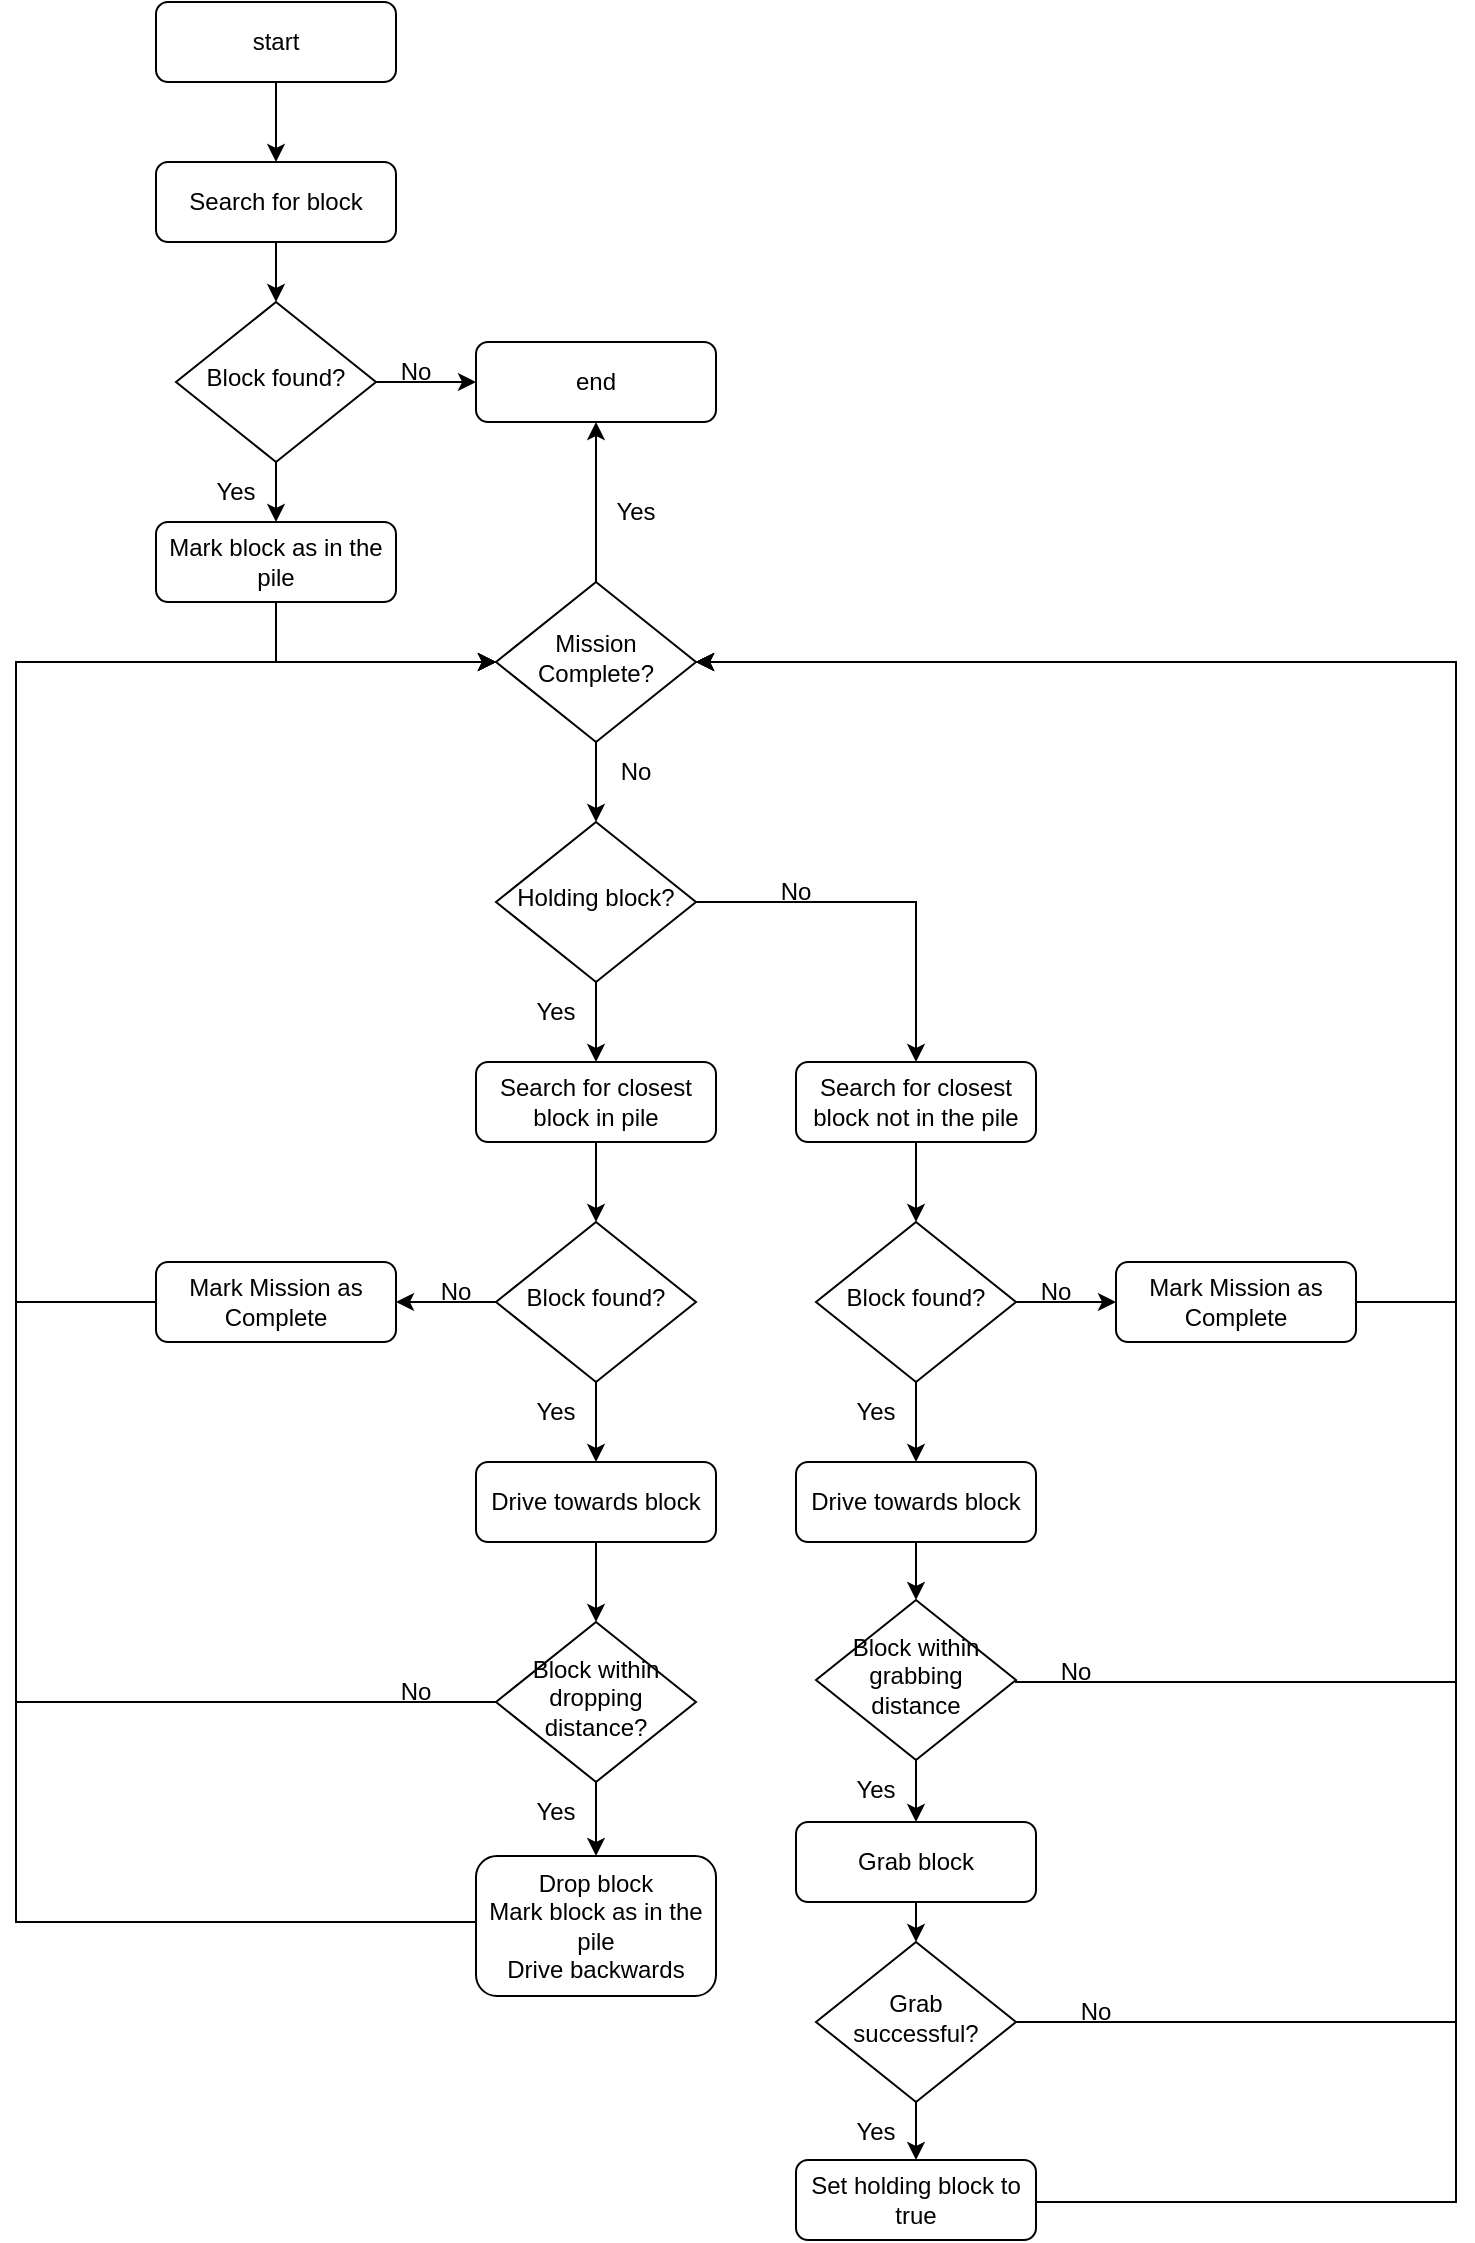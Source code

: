 <mxfile version="22.0.5" type="device" pages="2">
  <diagram id="C5RBs43oDa-KdzZeNtuy" name="Page-1">
    <mxGraphModel dx="1364" dy="915" grid="1" gridSize="10" guides="1" tooltips="1" connect="1" arrows="1" fold="1" page="1" pageScale="1" pageWidth="827" pageHeight="1169" math="0" shadow="0">
      <root>
        <mxCell id="WIyWlLk6GJQsqaUBKTNV-0" />
        <mxCell id="WIyWlLk6GJQsqaUBKTNV-1" parent="WIyWlLk6GJQsqaUBKTNV-0" />
        <mxCell id="WIE8i_KkqBwCoUOZp5om-15" value="" style="edgeStyle=none;rounded=0;orthogonalLoop=1;jettySize=auto;html=1;" edge="1" parent="WIyWlLk6GJQsqaUBKTNV-1" source="WIyWlLk6GJQsqaUBKTNV-3" target="WIyWlLk6GJQsqaUBKTNV-7">
          <mxGeometry relative="1" as="geometry" />
        </mxCell>
        <mxCell id="WIyWlLk6GJQsqaUBKTNV-3" value="start" style="rounded=1;whiteSpace=wrap;html=1;fontSize=12;glass=0;strokeWidth=1;shadow=0;" parent="WIyWlLk6GJQsqaUBKTNV-1" vertex="1">
          <mxGeometry x="160" y="10" width="120" height="40" as="geometry" />
        </mxCell>
        <mxCell id="WIE8i_KkqBwCoUOZp5om-53" value="" style="edgeStyle=orthogonalEdgeStyle;rounded=0;orthogonalLoop=1;jettySize=auto;html=1;" edge="1" parent="WIyWlLk6GJQsqaUBKTNV-1" source="WIyWlLk6GJQsqaUBKTNV-7" target="WIE8i_KkqBwCoUOZp5om-52">
          <mxGeometry relative="1" as="geometry" />
        </mxCell>
        <mxCell id="WIyWlLk6GJQsqaUBKTNV-7" value="Search for block" style="rounded=1;whiteSpace=wrap;html=1;fontSize=12;glass=0;strokeWidth=1;shadow=0;" parent="WIyWlLk6GJQsqaUBKTNV-1" vertex="1">
          <mxGeometry x="160" y="90" width="120" height="40" as="geometry" />
        </mxCell>
        <mxCell id="WIE8i_KkqBwCoUOZp5om-17" value="" style="edgeStyle=none;rounded=0;orthogonalLoop=1;jettySize=auto;html=1;" edge="1" parent="WIyWlLk6GJQsqaUBKTNV-1" source="WIyWlLk6GJQsqaUBKTNV-10" target="WIE8i_KkqBwCoUOZp5om-6">
          <mxGeometry relative="1" as="geometry" />
        </mxCell>
        <mxCell id="WIE8i_KkqBwCoUOZp5om-18" value="" style="edgeStyle=none;rounded=0;orthogonalLoop=1;jettySize=auto;html=1;" edge="1" parent="WIyWlLk6GJQsqaUBKTNV-1" source="WIyWlLk6GJQsqaUBKTNV-10" target="WIE8i_KkqBwCoUOZp5om-0">
          <mxGeometry relative="1" as="geometry" />
        </mxCell>
        <mxCell id="WIyWlLk6GJQsqaUBKTNV-10" value="Mission Complete?" style="rhombus;whiteSpace=wrap;html=1;shadow=0;fontFamily=Helvetica;fontSize=12;align=center;strokeWidth=1;spacing=6;spacingTop=-4;" parent="WIyWlLk6GJQsqaUBKTNV-1" vertex="1">
          <mxGeometry x="330" y="300" width="100" height="80" as="geometry" />
        </mxCell>
        <mxCell id="WIE8i_KkqBwCoUOZp5om-44" style="edgeStyle=orthogonalEdgeStyle;rounded=0;orthogonalLoop=1;jettySize=auto;html=1;exitX=0.5;exitY=1;exitDx=0;exitDy=0;entryX=0;entryY=0.5;entryDx=0;entryDy=0;" edge="1" parent="WIyWlLk6GJQsqaUBKTNV-1" source="WIyWlLk6GJQsqaUBKTNV-12" target="WIyWlLk6GJQsqaUBKTNV-10">
          <mxGeometry relative="1" as="geometry" />
        </mxCell>
        <mxCell id="WIyWlLk6GJQsqaUBKTNV-12" value="Mark block as in the pile" style="rounded=1;whiteSpace=wrap;html=1;fontSize=12;glass=0;strokeWidth=1;shadow=0;" parent="WIyWlLk6GJQsqaUBKTNV-1" vertex="1">
          <mxGeometry x="160" y="270" width="120" height="40" as="geometry" />
        </mxCell>
        <mxCell id="WIE8i_KkqBwCoUOZp5om-47" value="" style="edgeStyle=orthogonalEdgeStyle;rounded=0;orthogonalLoop=1;jettySize=auto;html=1;exitX=1;exitY=0.5;exitDx=0;exitDy=0;" edge="1" parent="WIyWlLk6GJQsqaUBKTNV-1" source="WIE8i_KkqBwCoUOZp5om-0" target="WIE8i_KkqBwCoUOZp5om-3">
          <mxGeometry relative="1" as="geometry" />
        </mxCell>
        <mxCell id="WIE8i_KkqBwCoUOZp5om-0" value="Holding block?" style="rhombus;whiteSpace=wrap;html=1;shadow=0;fontFamily=Helvetica;fontSize=12;align=center;strokeWidth=1;spacing=6;spacingTop=-4;" vertex="1" parent="WIyWlLk6GJQsqaUBKTNV-1">
          <mxGeometry x="330" y="420" width="100" height="80" as="geometry" />
        </mxCell>
        <mxCell id="WIE8i_KkqBwCoUOZp5om-37" value="" style="edgeStyle=none;rounded=0;orthogonalLoop=1;jettySize=auto;html=1;" edge="1" parent="WIyWlLk6GJQsqaUBKTNV-1" source="WIE8i_KkqBwCoUOZp5om-1" target="WIE8i_KkqBwCoUOZp5om-2">
          <mxGeometry relative="1" as="geometry" />
        </mxCell>
        <mxCell id="WIE8i_KkqBwCoUOZp5om-40" value="" style="edgeStyle=none;rounded=0;orthogonalLoop=1;jettySize=auto;html=1;" edge="1" parent="WIyWlLk6GJQsqaUBKTNV-1" source="WIE8i_KkqBwCoUOZp5om-0" target="WIE8i_KkqBwCoUOZp5om-1">
          <mxGeometry relative="1" as="geometry" />
        </mxCell>
        <mxCell id="WIE8i_KkqBwCoUOZp5om-1" value="Search for closest block in pile" style="rounded=1;whiteSpace=wrap;html=1;fontSize=12;glass=0;strokeWidth=1;shadow=0;" vertex="1" parent="WIyWlLk6GJQsqaUBKTNV-1">
          <mxGeometry x="320" y="540" width="120" height="40" as="geometry" />
        </mxCell>
        <mxCell id="WIE8i_KkqBwCoUOZp5om-36" value="" style="edgeStyle=none;rounded=0;orthogonalLoop=1;jettySize=auto;html=1;" edge="1" parent="WIyWlLk6GJQsqaUBKTNV-1" source="WIE8i_KkqBwCoUOZp5om-2" target="WIE8i_KkqBwCoUOZp5om-10">
          <mxGeometry relative="1" as="geometry" />
        </mxCell>
        <mxCell id="WIE8i_KkqBwCoUOZp5om-2" value="Block found?" style="rhombus;whiteSpace=wrap;html=1;shadow=0;fontFamily=Helvetica;fontSize=12;align=center;strokeWidth=1;spacing=6;spacingTop=-4;" vertex="1" parent="WIyWlLk6GJQsqaUBKTNV-1">
          <mxGeometry x="330" y="620" width="100" height="80" as="geometry" />
        </mxCell>
        <mxCell id="WIE8i_KkqBwCoUOZp5om-38" value="" style="edgeStyle=none;rounded=0;orthogonalLoop=1;jettySize=auto;html=1;" edge="1" parent="WIyWlLk6GJQsqaUBKTNV-1" source="WIE8i_KkqBwCoUOZp5om-3" target="WIE8i_KkqBwCoUOZp5om-4">
          <mxGeometry relative="1" as="geometry" />
        </mxCell>
        <mxCell id="WIE8i_KkqBwCoUOZp5om-3" value="Search for closest block not in the pile" style="rounded=1;whiteSpace=wrap;html=1;fontSize=12;glass=0;strokeWidth=1;shadow=0;" vertex="1" parent="WIyWlLk6GJQsqaUBKTNV-1">
          <mxGeometry x="480" y="540" width="120" height="40" as="geometry" />
        </mxCell>
        <mxCell id="WIE8i_KkqBwCoUOZp5om-35" value="" style="edgeStyle=none;rounded=0;orthogonalLoop=1;jettySize=auto;html=1;" edge="1" parent="WIyWlLk6GJQsqaUBKTNV-1" source="WIE8i_KkqBwCoUOZp5om-4" target="WIE8i_KkqBwCoUOZp5om-11">
          <mxGeometry relative="1" as="geometry" />
        </mxCell>
        <mxCell id="WIE8i_KkqBwCoUOZp5om-4" value="Block found?" style="rhombus;whiteSpace=wrap;html=1;shadow=0;fontFamily=Helvetica;fontSize=12;align=center;strokeWidth=1;spacing=6;spacingTop=-4;" vertex="1" parent="WIyWlLk6GJQsqaUBKTNV-1">
          <mxGeometry x="490" y="620" width="100" height="80" as="geometry" />
        </mxCell>
        <mxCell id="WIE8i_KkqBwCoUOZp5om-6" value="end" style="rounded=1;whiteSpace=wrap;html=1;fontSize=12;glass=0;strokeWidth=1;shadow=0;" vertex="1" parent="WIyWlLk6GJQsqaUBKTNV-1">
          <mxGeometry x="320" y="180" width="120" height="40" as="geometry" />
        </mxCell>
        <mxCell id="WIE8i_KkqBwCoUOZp5om-28" value="" style="edgeStyle=none;rounded=0;orthogonalLoop=1;jettySize=auto;html=1;" edge="1" parent="WIyWlLk6GJQsqaUBKTNV-1" source="WIE8i_KkqBwCoUOZp5om-7" target="WIE8i_KkqBwCoUOZp5om-8">
          <mxGeometry relative="1" as="geometry" />
        </mxCell>
        <mxCell id="WIE8i_KkqBwCoUOZp5om-31" value="" style="edgeStyle=none;rounded=0;orthogonalLoop=1;jettySize=auto;html=1;" edge="1" parent="WIyWlLk6GJQsqaUBKTNV-1" source="WIE8i_KkqBwCoUOZp5om-2" target="WIE8i_KkqBwCoUOZp5om-7">
          <mxGeometry relative="1" as="geometry" />
        </mxCell>
        <mxCell id="WIE8i_KkqBwCoUOZp5om-7" value="Drive towards block" style="rounded=1;whiteSpace=wrap;html=1;fontSize=12;glass=0;strokeWidth=1;shadow=0;" vertex="1" parent="WIyWlLk6GJQsqaUBKTNV-1">
          <mxGeometry x="320" y="740" width="120" height="40" as="geometry" />
        </mxCell>
        <mxCell id="WIE8i_KkqBwCoUOZp5om-21" value="" style="edgeStyle=none;rounded=0;orthogonalLoop=1;jettySize=auto;html=1;" edge="1" parent="WIyWlLk6GJQsqaUBKTNV-1" source="WIE8i_KkqBwCoUOZp5om-8" target="WIE8i_KkqBwCoUOZp5om-9">
          <mxGeometry relative="1" as="geometry" />
        </mxCell>
        <mxCell id="WIE8i_KkqBwCoUOZp5om-48" style="edgeStyle=orthogonalEdgeStyle;rounded=0;orthogonalLoop=1;jettySize=auto;html=1;exitX=0;exitY=0.5;exitDx=0;exitDy=0;entryX=0;entryY=0.5;entryDx=0;entryDy=0;" edge="1" parent="WIyWlLk6GJQsqaUBKTNV-1" source="WIE8i_KkqBwCoUOZp5om-8" target="WIyWlLk6GJQsqaUBKTNV-10">
          <mxGeometry relative="1" as="geometry">
            <Array as="points">
              <mxPoint x="90" y="860" />
              <mxPoint x="90" y="340" />
            </Array>
          </mxGeometry>
        </mxCell>
        <mxCell id="WIE8i_KkqBwCoUOZp5om-8" value="Block within dropping distance?" style="rhombus;whiteSpace=wrap;html=1;shadow=0;fontFamily=Helvetica;fontSize=12;align=center;strokeWidth=1;spacing=6;spacingTop=-4;" vertex="1" parent="WIyWlLk6GJQsqaUBKTNV-1">
          <mxGeometry x="330" y="820" width="100" height="80" as="geometry" />
        </mxCell>
        <mxCell id="WIE8i_KkqBwCoUOZp5om-9" value="&lt;div&gt;Drop block&lt;/div&gt;&lt;div&gt;Mark block as in the pile&lt;/div&gt;&lt;div&gt;Drive backwards&lt;br&gt;&lt;/div&gt;" style="rounded=1;whiteSpace=wrap;html=1;fontSize=12;glass=0;strokeWidth=1;shadow=0;" vertex="1" parent="WIyWlLk6GJQsqaUBKTNV-1">
          <mxGeometry x="320" y="937" width="120" height="70" as="geometry" />
        </mxCell>
        <mxCell id="WIE8i_KkqBwCoUOZp5om-10" value="Mark Mission as Complete" style="rounded=1;whiteSpace=wrap;html=1;fontSize=12;glass=0;strokeWidth=1;shadow=0;" vertex="1" parent="WIyWlLk6GJQsqaUBKTNV-1">
          <mxGeometry x="160" y="640" width="120" height="40" as="geometry" />
        </mxCell>
        <mxCell id="WIE8i_KkqBwCoUOZp5om-59" style="edgeStyle=orthogonalEdgeStyle;rounded=0;orthogonalLoop=1;jettySize=auto;html=1;exitX=1;exitY=0.5;exitDx=0;exitDy=0;entryX=1;entryY=0.5;entryDx=0;entryDy=0;" edge="1" parent="WIyWlLk6GJQsqaUBKTNV-1" source="WIE8i_KkqBwCoUOZp5om-11" target="WIyWlLk6GJQsqaUBKTNV-10">
          <mxGeometry relative="1" as="geometry">
            <Array as="points">
              <mxPoint x="810" y="660" />
              <mxPoint x="810" y="340" />
            </Array>
          </mxGeometry>
        </mxCell>
        <mxCell id="WIE8i_KkqBwCoUOZp5om-11" value="Mark Mission as Complete" style="rounded=1;whiteSpace=wrap;html=1;fontSize=12;glass=0;strokeWidth=1;shadow=0;" vertex="1" parent="WIyWlLk6GJQsqaUBKTNV-1">
          <mxGeometry x="640" y="640" width="120" height="40" as="geometry" />
        </mxCell>
        <mxCell id="WIE8i_KkqBwCoUOZp5om-32" value="" style="edgeStyle=none;rounded=0;orthogonalLoop=1;jettySize=auto;html=1;" edge="1" parent="WIyWlLk6GJQsqaUBKTNV-1" source="WIE8i_KkqBwCoUOZp5om-4" target="WIE8i_KkqBwCoUOZp5om-12">
          <mxGeometry relative="1" as="geometry" />
        </mxCell>
        <mxCell id="WIE8i_KkqBwCoUOZp5om-42" value="" style="edgeStyle=none;rounded=0;orthogonalLoop=1;jettySize=auto;html=1;" edge="1" parent="WIyWlLk6GJQsqaUBKTNV-1" source="WIE8i_KkqBwCoUOZp5om-12" target="WIE8i_KkqBwCoUOZp5om-13">
          <mxGeometry relative="1" as="geometry" />
        </mxCell>
        <mxCell id="WIE8i_KkqBwCoUOZp5om-12" value="Drive towards block" style="rounded=1;whiteSpace=wrap;html=1;fontSize=12;glass=0;strokeWidth=1;shadow=0;" vertex="1" parent="WIyWlLk6GJQsqaUBKTNV-1">
          <mxGeometry x="480" y="740" width="120" height="40" as="geometry" />
        </mxCell>
        <mxCell id="WIE8i_KkqBwCoUOZp5om-23" value="" style="edgeStyle=none;rounded=0;orthogonalLoop=1;jettySize=auto;html=1;entryX=0.5;entryY=0;entryDx=0;entryDy=0;" edge="1" parent="WIyWlLk6GJQsqaUBKTNV-1" source="WIE8i_KkqBwCoUOZp5om-13" target="WIE8i_KkqBwCoUOZp5om-24">
          <mxGeometry relative="1" as="geometry">
            <mxPoint x="540" y="917" as="targetPoint" />
          </mxGeometry>
        </mxCell>
        <mxCell id="WIE8i_KkqBwCoUOZp5om-13" value="Block within grabbing distance" style="rhombus;whiteSpace=wrap;html=1;shadow=0;fontFamily=Helvetica;fontSize=12;align=center;strokeWidth=1;spacing=6;spacingTop=-4;" vertex="1" parent="WIyWlLk6GJQsqaUBKTNV-1">
          <mxGeometry x="490" y="809" width="100" height="80" as="geometry" />
        </mxCell>
        <mxCell id="WIE8i_KkqBwCoUOZp5om-34" value="" style="edgeStyle=none;rounded=0;orthogonalLoop=1;jettySize=auto;html=1;" edge="1" parent="WIyWlLk6GJQsqaUBKTNV-1" source="WIE8i_KkqBwCoUOZp5om-24" target="WIE8i_KkqBwCoUOZp5om-25">
          <mxGeometry relative="1" as="geometry" />
        </mxCell>
        <mxCell id="WIE8i_KkqBwCoUOZp5om-24" value="Grab block" style="rounded=1;whiteSpace=wrap;html=1;fontSize=12;glass=0;strokeWidth=1;shadow=0;" vertex="1" parent="WIyWlLk6GJQsqaUBKTNV-1">
          <mxGeometry x="480" y="920" width="120" height="40" as="geometry" />
        </mxCell>
        <mxCell id="WIE8i_KkqBwCoUOZp5om-27" value="" style="edgeStyle=none;rounded=0;orthogonalLoop=1;jettySize=auto;html=1;" edge="1" parent="WIyWlLk6GJQsqaUBKTNV-1" source="WIE8i_KkqBwCoUOZp5om-25" target="WIE8i_KkqBwCoUOZp5om-26">
          <mxGeometry relative="1" as="geometry" />
        </mxCell>
        <mxCell id="WIE8i_KkqBwCoUOZp5om-57" style="edgeStyle=orthogonalEdgeStyle;rounded=0;orthogonalLoop=1;jettySize=auto;html=1;exitX=1;exitY=0.5;exitDx=0;exitDy=0;entryX=1;entryY=0.5;entryDx=0;entryDy=0;" edge="1" parent="WIyWlLk6GJQsqaUBKTNV-1" source="WIE8i_KkqBwCoUOZp5om-25" target="WIyWlLk6GJQsqaUBKTNV-10">
          <mxGeometry relative="1" as="geometry">
            <Array as="points">
              <mxPoint x="810" y="1020" />
              <mxPoint x="810" y="340" />
            </Array>
          </mxGeometry>
        </mxCell>
        <mxCell id="WIE8i_KkqBwCoUOZp5om-25" value="Grab successful?" style="rhombus;whiteSpace=wrap;html=1;shadow=0;fontFamily=Helvetica;fontSize=12;align=center;strokeWidth=1;spacing=6;spacingTop=-4;" vertex="1" parent="WIyWlLk6GJQsqaUBKTNV-1">
          <mxGeometry x="490" y="980" width="100" height="80" as="geometry" />
        </mxCell>
        <mxCell id="WIE8i_KkqBwCoUOZp5om-56" style="edgeStyle=orthogonalEdgeStyle;rounded=0;orthogonalLoop=1;jettySize=auto;html=1;exitX=1;exitY=0.5;exitDx=0;exitDy=0;entryX=1;entryY=0.5;entryDx=0;entryDy=0;" edge="1" parent="WIyWlLk6GJQsqaUBKTNV-1" source="WIE8i_KkqBwCoUOZp5om-26" target="WIyWlLk6GJQsqaUBKTNV-10">
          <mxGeometry relative="1" as="geometry">
            <Array as="points">
              <mxPoint x="600" y="1110" />
              <mxPoint x="810" y="1110" />
              <mxPoint x="810" y="340" />
            </Array>
          </mxGeometry>
        </mxCell>
        <mxCell id="WIE8i_KkqBwCoUOZp5om-26" value="Set holding block to true" style="rounded=1;whiteSpace=wrap;html=1;fontSize=12;glass=0;strokeWidth=1;shadow=0;" vertex="1" parent="WIyWlLk6GJQsqaUBKTNV-1">
          <mxGeometry x="480" y="1089" width="120" height="40" as="geometry" />
        </mxCell>
        <mxCell id="WIE8i_KkqBwCoUOZp5om-50" style="edgeStyle=orthogonalEdgeStyle;rounded=0;orthogonalLoop=1;jettySize=auto;html=1;exitX=0;exitY=0.5;exitDx=0;exitDy=0;entryX=0;entryY=0.5;entryDx=0;entryDy=0;" edge="1" parent="WIyWlLk6GJQsqaUBKTNV-1" source="WIE8i_KkqBwCoUOZp5om-9" target="WIyWlLk6GJQsqaUBKTNV-10">
          <mxGeometry relative="1" as="geometry">
            <mxPoint x="340" y="870" as="sourcePoint" />
            <mxPoint x="340" y="350" as="targetPoint" />
            <Array as="points">
              <mxPoint x="320" y="970" />
              <mxPoint x="90" y="970" />
              <mxPoint x="90" y="340" />
            </Array>
          </mxGeometry>
        </mxCell>
        <mxCell id="WIE8i_KkqBwCoUOZp5om-51" style="edgeStyle=orthogonalEdgeStyle;rounded=0;orthogonalLoop=1;jettySize=auto;html=1;exitX=0;exitY=0.5;exitDx=0;exitDy=0;" edge="1" parent="WIyWlLk6GJQsqaUBKTNV-1" source="WIE8i_KkqBwCoUOZp5om-10">
          <mxGeometry relative="1" as="geometry">
            <mxPoint x="330" y="870" as="sourcePoint" />
            <mxPoint x="330" y="340" as="targetPoint" />
            <Array as="points">
              <mxPoint x="90" y="660" />
              <mxPoint x="90" y="340" />
            </Array>
          </mxGeometry>
        </mxCell>
        <mxCell id="WIE8i_KkqBwCoUOZp5om-54" value="" style="edgeStyle=orthogonalEdgeStyle;rounded=0;orthogonalLoop=1;jettySize=auto;html=1;" edge="1" parent="WIyWlLk6GJQsqaUBKTNV-1" source="WIE8i_KkqBwCoUOZp5om-52" target="WIyWlLk6GJQsqaUBKTNV-12">
          <mxGeometry relative="1" as="geometry" />
        </mxCell>
        <mxCell id="WIE8i_KkqBwCoUOZp5om-55" value="" style="edgeStyle=orthogonalEdgeStyle;rounded=0;orthogonalLoop=1;jettySize=auto;html=1;" edge="1" parent="WIyWlLk6GJQsqaUBKTNV-1" source="WIE8i_KkqBwCoUOZp5om-52" target="WIE8i_KkqBwCoUOZp5om-6">
          <mxGeometry relative="1" as="geometry" />
        </mxCell>
        <mxCell id="WIE8i_KkqBwCoUOZp5om-52" value="Block found?" style="rhombus;whiteSpace=wrap;html=1;shadow=0;fontFamily=Helvetica;fontSize=12;align=center;strokeWidth=1;spacing=6;spacingTop=-4;" vertex="1" parent="WIyWlLk6GJQsqaUBKTNV-1">
          <mxGeometry x="170" y="160" width="100" height="80" as="geometry" />
        </mxCell>
        <mxCell id="WIE8i_KkqBwCoUOZp5om-60" style="edgeStyle=orthogonalEdgeStyle;rounded=0;orthogonalLoop=1;jettySize=auto;html=1;exitX=1;exitY=0.5;exitDx=0;exitDy=0;entryX=1;entryY=0.5;entryDx=0;entryDy=0;" edge="1" parent="WIyWlLk6GJQsqaUBKTNV-1" source="WIE8i_KkqBwCoUOZp5om-13" target="WIyWlLk6GJQsqaUBKTNV-10">
          <mxGeometry relative="1" as="geometry">
            <mxPoint x="740" y="670" as="sourcePoint" />
            <mxPoint x="440" y="350" as="targetPoint" />
            <Array as="points">
              <mxPoint x="590" y="850" />
              <mxPoint x="810" y="850" />
              <mxPoint x="810" y="340" />
            </Array>
          </mxGeometry>
        </mxCell>
        <mxCell id="uILpQQu0T75wE4ybYrXz-0" value="Yes" style="text;html=1;strokeColor=none;fillColor=none;align=center;verticalAlign=middle;whiteSpace=wrap;rounded=0;" vertex="1" parent="WIyWlLk6GJQsqaUBKTNV-1">
          <mxGeometry x="370" y="250" width="60" height="30" as="geometry" />
        </mxCell>
        <mxCell id="uILpQQu0T75wE4ybYrXz-1" value="No" style="text;html=1;strokeColor=none;fillColor=none;align=center;verticalAlign=middle;whiteSpace=wrap;rounded=0;" vertex="1" parent="WIyWlLk6GJQsqaUBKTNV-1">
          <mxGeometry x="260" y="180" width="60" height="30" as="geometry" />
        </mxCell>
        <mxCell id="uILpQQu0T75wE4ybYrXz-2" value="Yes" style="text;html=1;strokeColor=none;fillColor=none;align=center;verticalAlign=middle;whiteSpace=wrap;rounded=0;" vertex="1" parent="WIyWlLk6GJQsqaUBKTNV-1">
          <mxGeometry x="170" y="240" width="60" height="30" as="geometry" />
        </mxCell>
        <mxCell id="uILpQQu0T75wE4ybYrXz-3" value="No" style="text;html=1;strokeColor=none;fillColor=none;align=center;verticalAlign=middle;whiteSpace=wrap;rounded=0;" vertex="1" parent="WIyWlLk6GJQsqaUBKTNV-1">
          <mxGeometry x="370" y="380" width="60" height="30" as="geometry" />
        </mxCell>
        <mxCell id="uILpQQu0T75wE4ybYrXz-4" value="No" style="text;html=1;strokeColor=none;fillColor=none;align=center;verticalAlign=middle;whiteSpace=wrap;rounded=0;" vertex="1" parent="WIyWlLk6GJQsqaUBKTNV-1">
          <mxGeometry x="450" y="440" width="60" height="30" as="geometry" />
        </mxCell>
        <mxCell id="uILpQQu0T75wE4ybYrXz-5" value="No" style="text;html=1;strokeColor=none;fillColor=none;align=center;verticalAlign=middle;whiteSpace=wrap;rounded=0;" vertex="1" parent="WIyWlLk6GJQsqaUBKTNV-1">
          <mxGeometry x="580" y="640" width="60" height="30" as="geometry" />
        </mxCell>
        <mxCell id="uILpQQu0T75wE4ybYrXz-6" value="No" style="text;html=1;strokeColor=none;fillColor=none;align=center;verticalAlign=middle;whiteSpace=wrap;rounded=0;" vertex="1" parent="WIyWlLk6GJQsqaUBKTNV-1">
          <mxGeometry x="590" y="830" width="60" height="30" as="geometry" />
        </mxCell>
        <mxCell id="uILpQQu0T75wE4ybYrXz-9" value="No" style="text;html=1;strokeColor=none;fillColor=none;align=center;verticalAlign=middle;whiteSpace=wrap;rounded=0;" vertex="1" parent="WIyWlLk6GJQsqaUBKTNV-1">
          <mxGeometry x="600" y="1000" width="60" height="30" as="geometry" />
        </mxCell>
        <mxCell id="uILpQQu0T75wE4ybYrXz-10" value="No" style="text;html=1;strokeColor=none;fillColor=none;align=center;verticalAlign=middle;whiteSpace=wrap;rounded=0;" vertex="1" parent="WIyWlLk6GJQsqaUBKTNV-1">
          <mxGeometry x="280" y="640" width="60" height="30" as="geometry" />
        </mxCell>
        <mxCell id="uILpQQu0T75wE4ybYrXz-11" value="No" style="text;html=1;strokeColor=none;fillColor=none;align=center;verticalAlign=middle;whiteSpace=wrap;rounded=0;" vertex="1" parent="WIyWlLk6GJQsqaUBKTNV-1">
          <mxGeometry x="260" y="840" width="60" height="30" as="geometry" />
        </mxCell>
        <mxCell id="uILpQQu0T75wE4ybYrXz-12" value="Yes" style="text;html=1;strokeColor=none;fillColor=none;align=center;verticalAlign=middle;whiteSpace=wrap;rounded=0;" vertex="1" parent="WIyWlLk6GJQsqaUBKTNV-1">
          <mxGeometry x="330" y="500" width="60" height="30" as="geometry" />
        </mxCell>
        <mxCell id="uILpQQu0T75wE4ybYrXz-13" value="Yes" style="text;html=1;strokeColor=none;fillColor=none;align=center;verticalAlign=middle;whiteSpace=wrap;rounded=0;" vertex="1" parent="WIyWlLk6GJQsqaUBKTNV-1">
          <mxGeometry x="330" y="700" width="60" height="30" as="geometry" />
        </mxCell>
        <mxCell id="uILpQQu0T75wE4ybYrXz-14" value="Yes" style="text;html=1;strokeColor=none;fillColor=none;align=center;verticalAlign=middle;whiteSpace=wrap;rounded=0;" vertex="1" parent="WIyWlLk6GJQsqaUBKTNV-1">
          <mxGeometry x="330" y="900" width="60" height="30" as="geometry" />
        </mxCell>
        <mxCell id="uILpQQu0T75wE4ybYrXz-15" value="Yes" style="text;html=1;strokeColor=none;fillColor=none;align=center;verticalAlign=middle;whiteSpace=wrap;rounded=0;" vertex="1" parent="WIyWlLk6GJQsqaUBKTNV-1">
          <mxGeometry x="490" y="700" width="60" height="30" as="geometry" />
        </mxCell>
        <mxCell id="uILpQQu0T75wE4ybYrXz-16" value="Yes" style="text;html=1;strokeColor=none;fillColor=none;align=center;verticalAlign=middle;whiteSpace=wrap;rounded=0;" vertex="1" parent="WIyWlLk6GJQsqaUBKTNV-1">
          <mxGeometry x="490" y="889" width="60" height="30" as="geometry" />
        </mxCell>
        <mxCell id="uILpQQu0T75wE4ybYrXz-17" value="Yes" style="text;html=1;strokeColor=none;fillColor=none;align=center;verticalAlign=middle;whiteSpace=wrap;rounded=0;" vertex="1" parent="WIyWlLk6GJQsqaUBKTNV-1">
          <mxGeometry x="490" y="1060" width="60" height="30" as="geometry" />
        </mxCell>
      </root>
    </mxGraphModel>
  </diagram>
  <diagram id="SWXSq1aVvtNILvCB7e8O" name="Page-2">
    <mxGraphModel dx="1364" dy="915" grid="1" gridSize="10" guides="1" tooltips="1" connect="1" arrows="1" fold="1" page="1" pageScale="1" pageWidth="850" pageHeight="1100" math="0" shadow="0">
      <root>
        <mxCell id="0" />
        <mxCell id="1" parent="0" />
      </root>
    </mxGraphModel>
  </diagram>
</mxfile>
